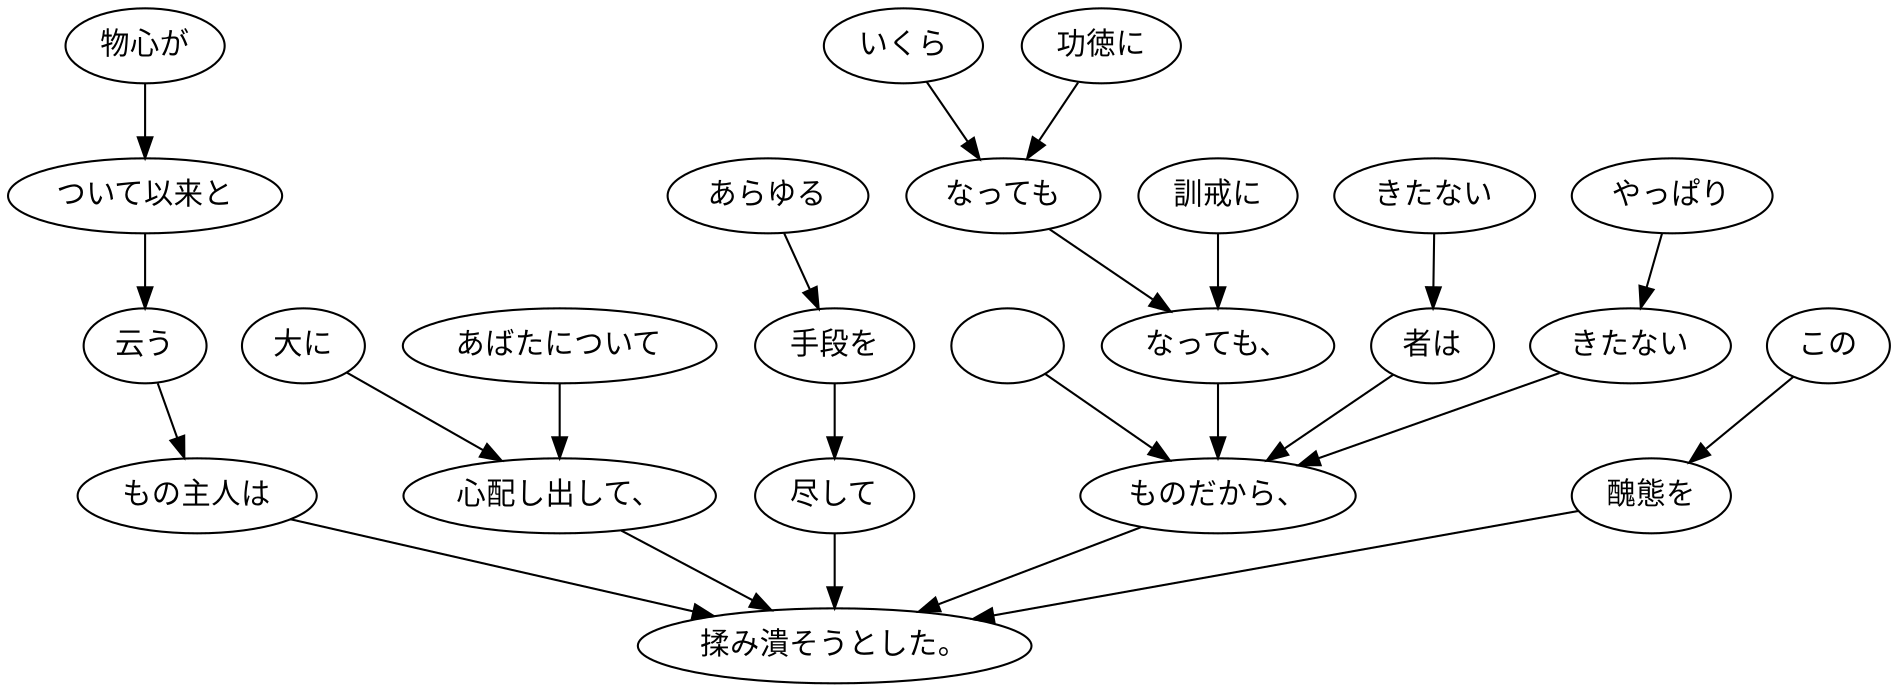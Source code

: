 digraph graph5590 {
	node0 [label="　"];
	node1 [label="いくら"];
	node2 [label="功徳に"];
	node3 [label="なっても"];
	node4 [label="訓戒に"];
	node5 [label="なっても、"];
	node6 [label="きたない"];
	node7 [label="者は"];
	node8 [label="やっぱり"];
	node9 [label="きたない"];
	node10 [label="ものだから、"];
	node11 [label="物心が"];
	node12 [label="ついて以来と"];
	node13 [label="云う"];
	node14 [label="もの主人は"];
	node15 [label="大に"];
	node16 [label="あばたについて"];
	node17 [label="心配し出して、"];
	node18 [label="あらゆる"];
	node19 [label="手段を"];
	node20 [label="尽して"];
	node21 [label="この"];
	node22 [label="醜態を"];
	node23 [label="揉み潰そうとした。"];
	node0 -> node10;
	node1 -> node3;
	node2 -> node3;
	node3 -> node5;
	node4 -> node5;
	node5 -> node10;
	node6 -> node7;
	node7 -> node10;
	node8 -> node9;
	node9 -> node10;
	node10 -> node23;
	node11 -> node12;
	node12 -> node13;
	node13 -> node14;
	node14 -> node23;
	node15 -> node17;
	node16 -> node17;
	node17 -> node23;
	node18 -> node19;
	node19 -> node20;
	node20 -> node23;
	node21 -> node22;
	node22 -> node23;
}
